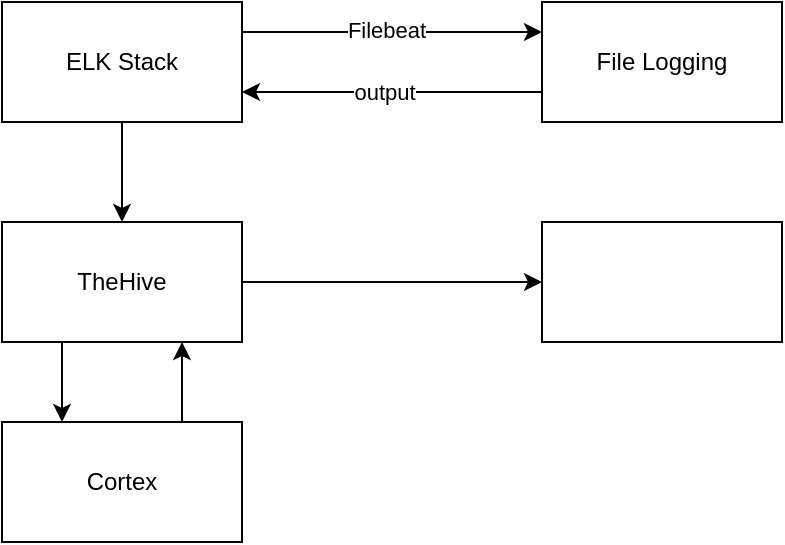 <mxfile version="24.7.14" pages="3">
  <diagram name="Halaman-1" id="HXAiAZJhI9n4RkOiRODG">
    <mxGraphModel dx="634" dy="587" grid="1" gridSize="10" guides="1" tooltips="1" connect="1" arrows="1" fold="1" page="1" pageScale="1" pageWidth="827" pageHeight="1169" math="0" shadow="0">
      <root>
        <mxCell id="0" />
        <mxCell id="1" parent="0" />
        <mxCell id="k8RQnrAyESc2wpGttQcG-3" style="edgeStyle=orthogonalEdgeStyle;rounded=0;orthogonalLoop=1;jettySize=auto;html=1;exitX=0.5;exitY=1;exitDx=0;exitDy=0;" edge="1" parent="1" source="k8RQnrAyESc2wpGttQcG-1" target="k8RQnrAyESc2wpGttQcG-2">
          <mxGeometry relative="1" as="geometry" />
        </mxCell>
        <mxCell id="k8RQnrAyESc2wpGttQcG-5" style="edgeStyle=orthogonalEdgeStyle;rounded=0;orthogonalLoop=1;jettySize=auto;html=1;exitX=1;exitY=0.25;exitDx=0;exitDy=0;entryX=0;entryY=0.25;entryDx=0;entryDy=0;" edge="1" parent="1" source="k8RQnrAyESc2wpGttQcG-1" target="k8RQnrAyESc2wpGttQcG-4">
          <mxGeometry relative="1" as="geometry" />
        </mxCell>
        <mxCell id="k8RQnrAyESc2wpGttQcG-13" value="Filebeat" style="edgeLabel;html=1;align=center;verticalAlign=middle;resizable=0;points=[];" vertex="1" connectable="0" parent="k8RQnrAyESc2wpGttQcG-5">
          <mxGeometry x="-0.048" y="4" relative="1" as="geometry">
            <mxPoint y="3" as="offset" />
          </mxGeometry>
        </mxCell>
        <mxCell id="k8RQnrAyESc2wpGttQcG-1" value="ELK Stack" style="rounded=0;whiteSpace=wrap;html=1;" vertex="1" parent="1">
          <mxGeometry x="70" y="110" width="120" height="60" as="geometry" />
        </mxCell>
        <mxCell id="k8RQnrAyESc2wpGttQcG-9" style="edgeStyle=orthogonalEdgeStyle;rounded=0;orthogonalLoop=1;jettySize=auto;html=1;exitX=0.25;exitY=1;exitDx=0;exitDy=0;entryX=0.25;entryY=0;entryDx=0;entryDy=0;" edge="1" parent="1" source="k8RQnrAyESc2wpGttQcG-2" target="k8RQnrAyESc2wpGttQcG-7">
          <mxGeometry relative="1" as="geometry" />
        </mxCell>
        <mxCell id="k8RQnrAyESc2wpGttQcG-12" style="edgeStyle=orthogonalEdgeStyle;rounded=0;orthogonalLoop=1;jettySize=auto;html=1;exitX=1;exitY=0.5;exitDx=0;exitDy=0;entryX=0;entryY=0.5;entryDx=0;entryDy=0;" edge="1" parent="1" source="k8RQnrAyESc2wpGttQcG-2" target="k8RQnrAyESc2wpGttQcG-11">
          <mxGeometry relative="1" as="geometry" />
        </mxCell>
        <mxCell id="k8RQnrAyESc2wpGttQcG-2" value="TheHive" style="rounded=0;whiteSpace=wrap;html=1;" vertex="1" parent="1">
          <mxGeometry x="70" y="220" width="120" height="60" as="geometry" />
        </mxCell>
        <mxCell id="k8RQnrAyESc2wpGttQcG-6" style="edgeStyle=orthogonalEdgeStyle;rounded=0;orthogonalLoop=1;jettySize=auto;html=1;exitX=0;exitY=0.75;exitDx=0;exitDy=0;entryX=1;entryY=0.75;entryDx=0;entryDy=0;" edge="1" parent="1" source="k8RQnrAyESc2wpGttQcG-4" target="k8RQnrAyESc2wpGttQcG-1">
          <mxGeometry relative="1" as="geometry" />
        </mxCell>
        <mxCell id="k8RQnrAyESc2wpGttQcG-14" value="output" style="edgeLabel;html=1;align=center;verticalAlign=middle;resizable=0;points=[];" vertex="1" connectable="0" parent="k8RQnrAyESc2wpGttQcG-6">
          <mxGeometry x="0.067" relative="1" as="geometry">
            <mxPoint x="1" as="offset" />
          </mxGeometry>
        </mxCell>
        <mxCell id="k8RQnrAyESc2wpGttQcG-4" value="File Logging" style="rounded=0;whiteSpace=wrap;html=1;" vertex="1" parent="1">
          <mxGeometry x="340" y="110" width="120" height="60" as="geometry" />
        </mxCell>
        <mxCell id="k8RQnrAyESc2wpGttQcG-10" style="edgeStyle=orthogonalEdgeStyle;rounded=0;orthogonalLoop=1;jettySize=auto;html=1;exitX=0.75;exitY=0;exitDx=0;exitDy=0;entryX=0.75;entryY=1;entryDx=0;entryDy=0;" edge="1" parent="1" source="k8RQnrAyESc2wpGttQcG-7" target="k8RQnrAyESc2wpGttQcG-2">
          <mxGeometry relative="1" as="geometry" />
        </mxCell>
        <mxCell id="k8RQnrAyESc2wpGttQcG-7" value="Cortex" style="rounded=0;whiteSpace=wrap;html=1;" vertex="1" parent="1">
          <mxGeometry x="70" y="320" width="120" height="60" as="geometry" />
        </mxCell>
        <mxCell id="k8RQnrAyESc2wpGttQcG-11" value="" style="rounded=0;whiteSpace=wrap;html=1;" vertex="1" parent="1">
          <mxGeometry x="340" y="220" width="120" height="60" as="geometry" />
        </mxCell>
      </root>
    </mxGraphModel>
  </diagram>
  <diagram id="ihz5HvFIj0OEBr6-AhFf" name="Program Otomasi Analisis Deteksi">
    <mxGraphModel dx="807" dy="747" grid="1" gridSize="10" guides="1" tooltips="1" connect="1" arrows="1" fold="1" page="1" pageScale="1" pageWidth="827" pageHeight="1169" math="0" shadow="0">
      <root>
        <mxCell id="0" />
        <mxCell id="1" parent="0" />
        <mxCell id="9aFWiJzafFNl99qF7ESM-4" style="edgeStyle=orthogonalEdgeStyle;rounded=0;orthogonalLoop=1;jettySize=auto;html=1;exitX=0.5;exitY=1;exitDx=0;exitDy=0;entryX=0.5;entryY=0;entryDx=0;entryDy=0;" edge="1" parent="1" source="9aFWiJzafFNl99qF7ESM-1" target="9aFWiJzafFNl99qF7ESM-2">
          <mxGeometry relative="1" as="geometry" />
        </mxCell>
        <mxCell id="9aFWiJzafFNl99qF7ESM-10" value="Dirsearch" style="edgeLabel;html=1;align=center;verticalAlign=middle;resizable=0;points=[];" vertex="1" connectable="0" parent="9aFWiJzafFNl99qF7ESM-4">
          <mxGeometry x="-0.241" y="2" relative="1" as="geometry">
            <mxPoint y="1" as="offset" />
          </mxGeometry>
        </mxCell>
        <mxCell id="9aFWiJzafFNl99qF7ESM-1" value="Apache2" style="rounded=0;whiteSpace=wrap;html=1;" vertex="1" parent="1">
          <mxGeometry x="50" y="80" width="120" height="60" as="geometry" />
        </mxCell>
        <mxCell id="9aFWiJzafFNl99qF7ESM-5" style="edgeStyle=orthogonalEdgeStyle;rounded=0;orthogonalLoop=1;jettySize=auto;html=1;exitX=0.5;exitY=1;exitDx=0;exitDy=0;entryX=0.5;entryY=0;entryDx=0;entryDy=0;" edge="1" parent="1" source="9aFWiJzafFNl99qF7ESM-2" target="9aFWiJzafFNl99qF7ESM-3">
          <mxGeometry relative="1" as="geometry" />
        </mxCell>
        <mxCell id="9aFWiJzafFNl99qF7ESM-6" value="HTML Beautysoap" style="edgeLabel;html=1;align=center;verticalAlign=middle;resizable=0;points=[];" vertex="1" connectable="0" parent="9aFWiJzafFNl99qF7ESM-5">
          <mxGeometry x="-0.15" relative="1" as="geometry">
            <mxPoint y="1" as="offset" />
          </mxGeometry>
        </mxCell>
        <mxCell id="9aFWiJzafFNl99qF7ESM-2" value="Directory Web" style="rounded=0;whiteSpace=wrap;html=1;" vertex="1" parent="1">
          <mxGeometry x="50" y="180" width="120" height="60" as="geometry" />
        </mxCell>
        <mxCell id="9aFWiJzafFNl99qF7ESM-8" style="edgeStyle=orthogonalEdgeStyle;rounded=0;orthogonalLoop=1;jettySize=auto;html=1;exitX=0.5;exitY=1;exitDx=0;exitDy=0;entryX=0.5;entryY=0;entryDx=0;entryDy=0;" edge="1" parent="1" source="9aFWiJzafFNl99qF7ESM-3" target="9aFWiJzafFNl99qF7ESM-7">
          <mxGeometry relative="1" as="geometry" />
        </mxCell>
        <mxCell id="9aFWiJzafFNl99qF7ESM-9" value="ML Detection" style="edgeLabel;html=1;align=center;verticalAlign=middle;resizable=0;points=[];" vertex="1" connectable="0" parent="9aFWiJzafFNl99qF7ESM-8">
          <mxGeometry x="-0.423" relative="1" as="geometry">
            <mxPoint y="6" as="offset" />
          </mxGeometry>
        </mxCell>
        <mxCell id="9aFWiJzafFNl99qF7ESM-3" value="HTML" style="rounded=0;whiteSpace=wrap;html=1;" vertex="1" parent="1">
          <mxGeometry x="50" y="280" width="120" height="60" as="geometry" />
        </mxCell>
        <mxCell id="9aFWiJzafFNl99qF7ESM-12" style="edgeStyle=orthogonalEdgeStyle;rounded=0;orthogonalLoop=1;jettySize=auto;html=1;exitX=1;exitY=0.5;exitDx=0;exitDy=0;entryX=0;entryY=0.5;entryDx=0;entryDy=0;" edge="1" parent="1" source="9aFWiJzafFNl99qF7ESM-7" target="9aFWiJzafFNl99qF7ESM-11">
          <mxGeometry relative="1" as="geometry" />
        </mxCell>
        <mxCell id="9aFWiJzafFNl99qF7ESM-13" value="FileBeat" style="edgeLabel;html=1;align=center;verticalAlign=middle;resizable=0;points=[];" vertex="1" connectable="0" parent="9aFWiJzafFNl99qF7ESM-12">
          <mxGeometry x="-0.089" y="-2" relative="1" as="geometry">
            <mxPoint y="-2" as="offset" />
          </mxGeometry>
        </mxCell>
        <mxCell id="9aFWiJzafFNl99qF7ESM-7" value="Log" style="rounded=0;whiteSpace=wrap;html=1;" vertex="1" parent="1">
          <mxGeometry x="50" y="380" width="120" height="60" as="geometry" />
        </mxCell>
        <mxCell id="9aFWiJzafFNl99qF7ESM-11" value="ELK Stack" style="rounded=0;whiteSpace=wrap;html=1;" vertex="1" parent="1">
          <mxGeometry x="250" y="380" width="140" height="60" as="geometry" />
        </mxCell>
      </root>
    </mxGraphModel>
  </diagram>
  <diagram id="r1MrAXim9BoMusJcdkj7" name="ML Detection">
    <mxGraphModel dx="1858" dy="749" grid="1" gridSize="10" guides="1" tooltips="1" connect="1" arrows="1" fold="1" page="1" pageScale="1" pageWidth="827" pageHeight="1169" math="0" shadow="0">
      <root>
        <mxCell id="0" />
        <mxCell id="1" parent="0" />
        <mxCell id="YEYnjFx0k_RvBcWkM0yp-1" value="Statis Normal" style="rounded=0;whiteSpace=wrap;html=1;" vertex="1" parent="1">
          <mxGeometry x="190" y="80" width="120" height="60" as="geometry" />
        </mxCell>
        <mxCell id="YEYnjFx0k_RvBcWkM0yp-2" value="Dinamis Normal" style="rounded=0;whiteSpace=wrap;html=1;" vertex="1" parent="1">
          <mxGeometry x="190" y="160" width="120" height="60" as="geometry" />
        </mxCell>
        <mxCell id="YEYnjFx0k_RvBcWkM0yp-14" style="edgeStyle=orthogonalEdgeStyle;rounded=0;orthogonalLoop=1;jettySize=auto;html=1;exitX=1;exitY=0.5;exitDx=0;exitDy=0;entryX=0;entryY=0.5;entryDx=0;entryDy=0;" edge="1" parent="1" source="YEYnjFx0k_RvBcWkM0yp-3" target="YEYnjFx0k_RvBcWkM0yp-13">
          <mxGeometry relative="1" as="geometry" />
        </mxCell>
        <mxCell id="YEYnjFx0k_RvBcWkM0yp-3" value="Statis Defacement" style="rounded=0;whiteSpace=wrap;html=1;" vertex="1" parent="1">
          <mxGeometry x="190" y="240" width="120" height="60" as="geometry" />
        </mxCell>
        <mxCell id="YEYnjFx0k_RvBcWkM0yp-11" style="edgeStyle=orthogonalEdgeStyle;rounded=0;orthogonalLoop=1;jettySize=auto;html=1;exitX=1;exitY=0.5;exitDx=0;exitDy=0;entryX=0;entryY=0.5;entryDx=0;entryDy=0;" edge="1" parent="1" source="YEYnjFx0k_RvBcWkM0yp-4" target="YEYnjFx0k_RvBcWkM0yp-10">
          <mxGeometry relative="1" as="geometry" />
        </mxCell>
        <mxCell id="YEYnjFx0k_RvBcWkM0yp-4" value="Dinamis Defacement" style="rounded=0;whiteSpace=wrap;html=1;" vertex="1" parent="1">
          <mxGeometry x="190" y="320" width="120" height="60" as="geometry" />
        </mxCell>
        <mxCell id="YEYnjFx0k_RvBcWkM0yp-6" style="edgeStyle=orthogonalEdgeStyle;rounded=0;orthogonalLoop=1;jettySize=auto;html=1;exitX=1;exitY=0;exitDx=0;exitDy=0;entryX=0;entryY=0.5;entryDx=0;entryDy=0;" edge="1" parent="1" source="YEYnjFx0k_RvBcWkM0yp-5" target="YEYnjFx0k_RvBcWkM0yp-1">
          <mxGeometry relative="1" as="geometry" />
        </mxCell>
        <mxCell id="YEYnjFx0k_RvBcWkM0yp-7" style="edgeStyle=orthogonalEdgeStyle;rounded=0;orthogonalLoop=1;jettySize=auto;html=1;exitX=1;exitY=0.25;exitDx=0;exitDy=0;entryX=0;entryY=0.5;entryDx=0;entryDy=0;" edge="1" parent="1" source="YEYnjFx0k_RvBcWkM0yp-5" target="YEYnjFx0k_RvBcWkM0yp-2">
          <mxGeometry relative="1" as="geometry" />
        </mxCell>
        <mxCell id="YEYnjFx0k_RvBcWkM0yp-8" style="edgeStyle=orthogonalEdgeStyle;rounded=0;orthogonalLoop=1;jettySize=auto;html=1;exitX=1;exitY=0.5;exitDx=0;exitDy=0;entryX=0;entryY=0.5;entryDx=0;entryDy=0;" edge="1" parent="1" source="YEYnjFx0k_RvBcWkM0yp-5" target="YEYnjFx0k_RvBcWkM0yp-3">
          <mxGeometry relative="1" as="geometry" />
        </mxCell>
        <mxCell id="YEYnjFx0k_RvBcWkM0yp-9" style="edgeStyle=orthogonalEdgeStyle;rounded=0;orthogonalLoop=1;jettySize=auto;html=1;exitX=1;exitY=1;exitDx=0;exitDy=0;entryX=0;entryY=0.5;entryDx=0;entryDy=0;" edge="1" parent="1" source="YEYnjFx0k_RvBcWkM0yp-5" target="YEYnjFx0k_RvBcWkM0yp-4">
          <mxGeometry relative="1" as="geometry" />
        </mxCell>
        <mxCell id="YEYnjFx0k_RvBcWkM0yp-5" value="File Logging" style="rounded=1;whiteSpace=wrap;html=1;" vertex="1" parent="1">
          <mxGeometry x="30" y="200" width="120" height="60" as="geometry" />
        </mxCell>
        <mxCell id="YEYnjFx0k_RvBcWkM0yp-10" value="Direct safe web" style="rounded=0;whiteSpace=wrap;html=1;" vertex="1" parent="1">
          <mxGeometry x="354" y="320" width="120" height="60" as="geometry" />
        </mxCell>
        <mxCell id="YEYnjFx0k_RvBcWkM0yp-13" value="Restore Website" style="rounded=0;whiteSpace=wrap;html=1;" vertex="1" parent="1">
          <mxGeometry x="354" y="240" width="120" height="60" as="geometry" />
        </mxCell>
      </root>
    </mxGraphModel>
  </diagram>
</mxfile>
